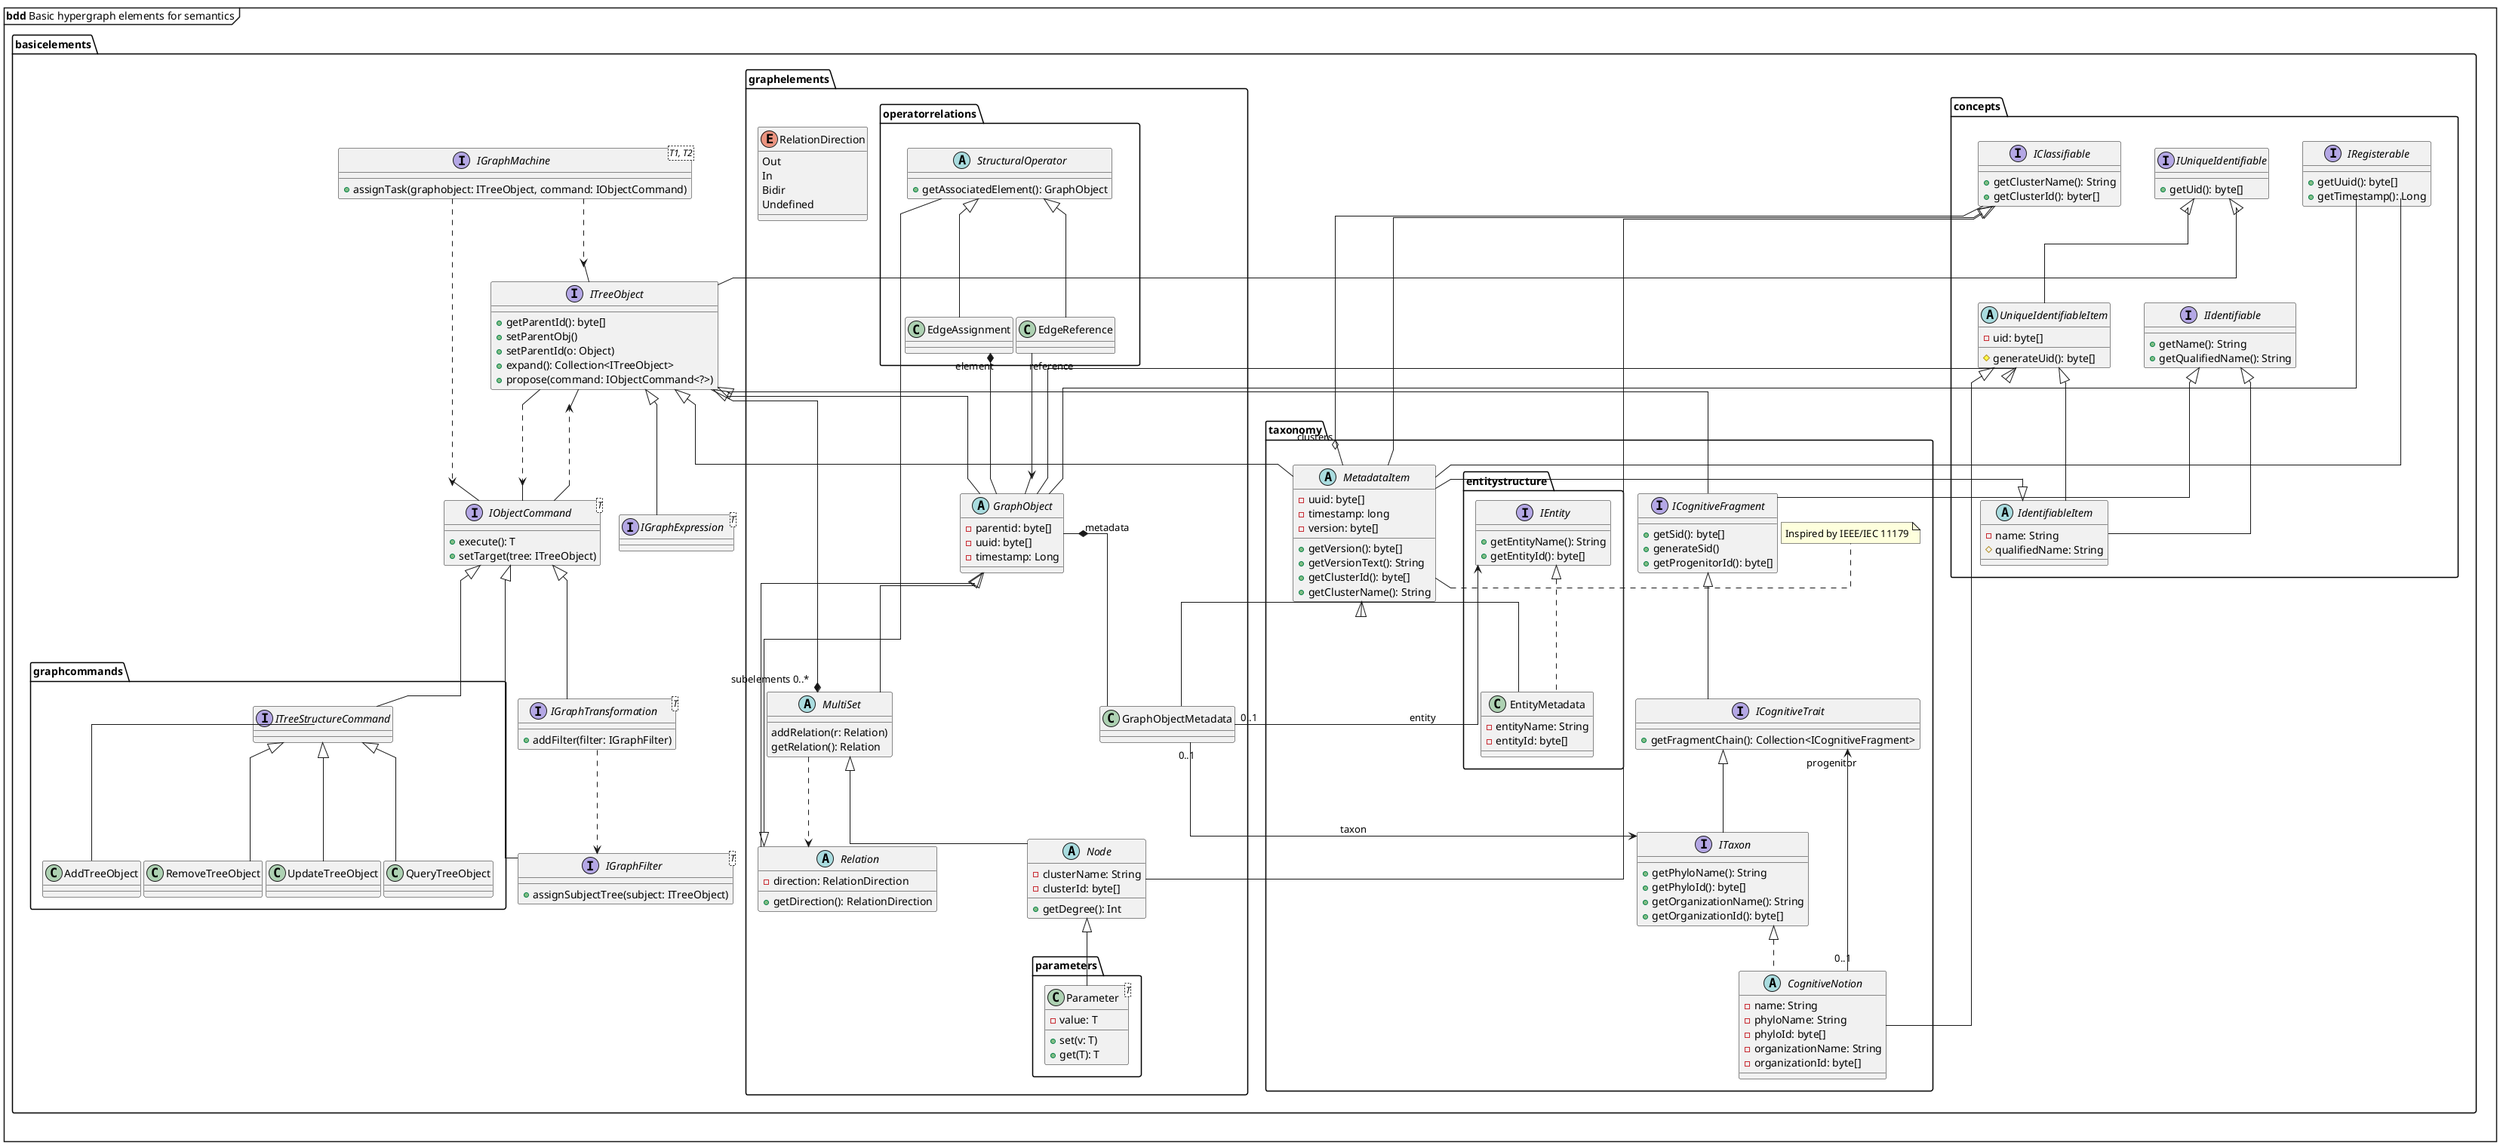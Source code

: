 @startuml graph_metalang
'https://plantuml.com/class-diagram
skinparam linetype ortho
skinparam groupInheritance 2
skinparam nodesep 4

mainframe **bdd** Basic hypergraph elements for semantics

namespace basicelements {

!startsub basicelements
interface ITreeObject implements basicelements.concepts.IUniqueIdentifiable
{
    +getParentId(): byte[]
    +setParentObj()
    +setParentId(o: Object)
    +expand(): Collection<ITreeObject>
    +propose(command: IObjectCommand<?>)
}

interface IObjectCommand <T>
{
    +execute(): T
    +setTarget(tree: ITreeObject)
}
IObjectCommand ..> ITreeObject

interface IGraphFilter <T> implements IObjectCommand
{
    +assignSubjectTree(subject: ITreeObject)
}

interface IGraphTransformation<T> implements IObjectCommand
{
    +addFilter(filter: IGraphFilter)
}
IGraphTransformation ..> IGraphFilter

interface IGraphExpression<T> implements ITreeObject
{
}

interface IGraphMachine<T1, T2>
{
    +assignTask(graphobject: ITreeObject, command: IObjectCommand)
}
IGraphMachine ..> IObjectCommand
IGraphMachine ..> ITreeObject
ITreeObject ..> IObjectCommand

namespace concepts {

interface IRegisterable
{
    +getUuid(): byte[]
    +getTimestamp(): Long
}

interface IIdentifiable
{
    +getName(): String
    +getQualifiedName(): String
}

interface IUniqueIdentifiable
{
    +getUid(): byte[]
}


abstract class UniqueIdentifiableItem implements IUniqueIdentifiable
{
    -uid: byte[]
    #generateUid(): byte[]
}


abstract class IdentifiableItem extends UniqueIdentifiableItem implements IIdentifiable
{
    -name: String
    #qualifiedName: String
}

interface IClassifiable
{
    +getClusterName(): String
    +getClusterId(): byter[]
}

}

namespace taxonomy {

interface ICognitiveFragment implements basicelements.ITreeObject, basicelements.concepts.IIdentifiable
{
    +getSid(): byte[]
    +generateSid()
    +getProgenitorId(): byte[]
}

interface ICognitiveTrait implements ICognitiveFragment
{
    +getFragmentChain(): Collection<ICognitiveFragment>
}

abstract class MetadataItem extends basicelements.concepts.IdentifiableItem implements basicelements.concepts.IRegisterable, basicelements.ITreeObject, basicelements.concepts.IClassifiable
{
    -uuid: byte[]
    -timestamp: long
    -version: byte[]
    +getVersion(): byte[]
    +getVersionText(): String
    +getClusterId(): byte[]
    +getClusterName(): String
}

MetadataItem "clusters" o-- basicelements.concepts.IClassifiable

interface ITaxon implements ICognitiveTrait
{
    +getPhyloName(): String
    +getPhyloId(): byte[]
    +getOrganizationName(): String
    +getOrganizationId(): byte[]
}

note right of MetadataItem
Inspired by IEEE/IEC 11179
end note

abstract class CognitiveNotion extends basicelements.concepts.UniqueIdentifiableItem implements basicelements.taxonomy.ITaxon
{
    -name: String
    -phyloName: String
    -phyloId: byte[]
    -organizationName: String
    -organizationId: byte[]
}
CognitiveNotion "0..1" --> "progenitor" basicelements.taxonomy.ICognitiveTrait

namespace entitystructure {

interface IEntity {
    +getEntityName(): String
    +getEntityId(): byte[]
}

class EntityMetadata extends basicelements.taxonomy.MetadataItem implements basicelements.taxonomy.entitystructure.IEntity
{
    ' Fields
    -entityName: String
    -entityId: byte[]
   ' Methods
}

}

}

namespace graphelements {


class GraphObjectMetadata extends basicelements.taxonomy.MetadataItem
{
    ' Fields
    ' Methods
}
GraphObjectMetadata "0..1" --> basicelements.taxonomy.ITaxon: taxon
GraphObjectMetadata "0..1" --> basicelements.taxonomy.entitystructure.IEntity: entity

note left of basicelements.graphelements.GraphObjectMetadata::uid
    Very unique identifier with SHA3 digest
    to avoid collision
end note

note left of basicelements.graphelements.GraphObjectMetadata::sid
    Semantic identifier useful
    for semantic operations
    using Locality Sensitive Hash (e.g., TLSH)
end note

note left of basicelements.graphelements.GraphObjectMetadata::uuid
    RFC 4122 (128-bit), 32 digits
end note


abstract class GraphObject extends basicelements.concepts.UniqueIdentifiableItem implements basicelements.ITreeObject, basicelements.concepts.IRegisterable
{
    -parentid: byte[]
    -uuid: byte[]
    -timestamp: Long
}
GraphObject "metadata" *-- GraphObjectMetadata

abstract class MultiSet extends GraphObject
{

    addRelation(r: Relation)
    getRelation(): Relation
}
MultiSet "subelements 0..*" *-- basicelements.ITreeObject
MultiSet ..> Relation

abstract class Node extends MultiSet implements basicelements.concepts.IClassifiable
{
    -clusterName: String
    -clusterId: byte[]
    +getDegree(): Int
    ' Node is more a functional
}


abstract class Relation extends GraphObject
{
    -direction: RelationDirection
    +getDirection(): RelationDirection
}

enum RelationDirection
{
Out
In
Bidir
Undefined
}

namespace operatorrelations {
abstract class StructuralOperator extends basicelements.graphelements.Relation
{
    +getAssociatedElement(): GraphObject
}

class EdgeAssignment extends StructuralOperator
{

}
EdgeAssignment "element" *-- basicelements.graphelements.GraphObject
class EdgeReference extends StructuralOperator
{

}
EdgeReference "reference" --> basicelements.graphelements.GraphObject
}
namespace parameters {

 class Parameter <T> extends basicelements.graphelements.Node
 {
     -value: T
     +set(v: T)
     +get(T): T
 }
}


}
!endsub

namespace graphcommands {


interface ITreeStructureCommand implements basicelements.IObjectCommand
{
}

class AddTreeObject implements ITreeStructureCommand
{

}

class RemoveTreeObject implements ITreeStructureCommand
{
}

class UpdateTreeObject implements ITreeStructureCommand
{
}

class QueryTreeObject implements ITreeStructureCommand
{
}





}



@enduml